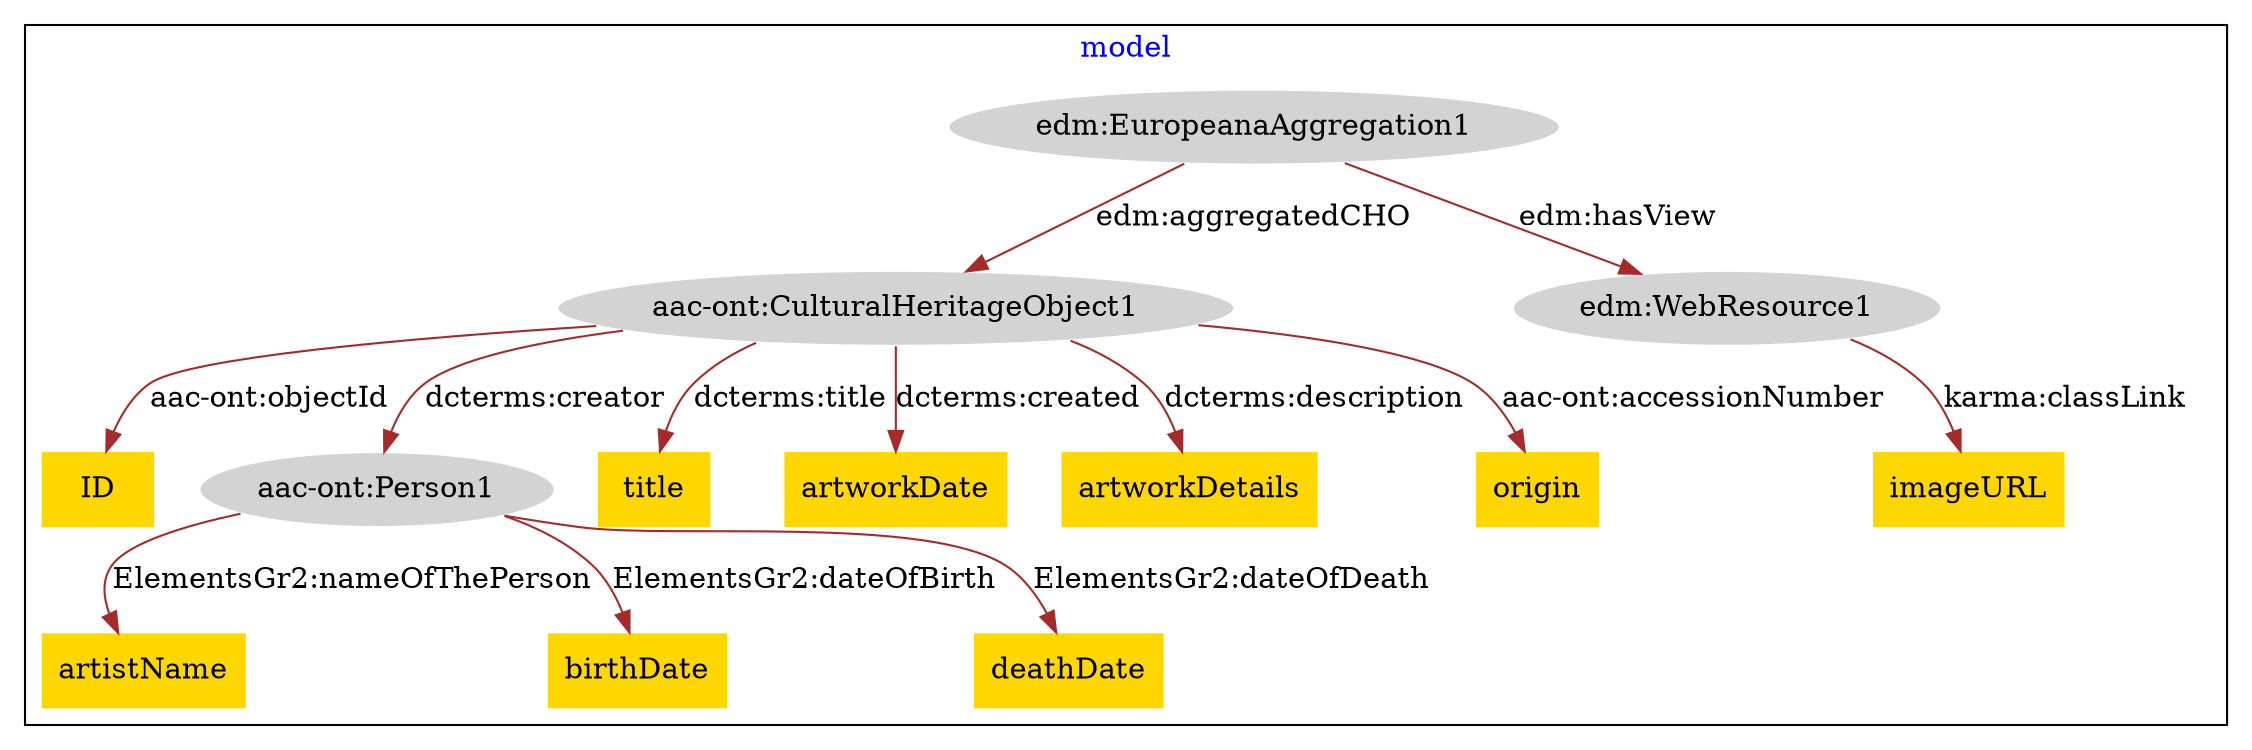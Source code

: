digraph n0 {
fontcolor="blue"
remincross="true"
subgraph cluster {
label="model"
"aac-ont:CulturalHeritageObject1"[style="filled",color="white",fillcolor="lightgray",label="aac-ont:CulturalHeritageObject1"];
"ID"[shape="plaintext",style="filled",fillcolor="gold",label="ID"];
"aac-ont:Person1"[style="filled",color="white",fillcolor="lightgray",label="aac-ont:Person1"];
"artistName"[shape="plaintext",style="filled",fillcolor="gold",label="artistName"];
"birthDate"[shape="plaintext",style="filled",fillcolor="gold",label="birthDate"];
"deathDate"[shape="plaintext",style="filled",fillcolor="gold",label="deathDate"];
"title"[shape="plaintext",style="filled",fillcolor="gold",label="title"];
"artworkDate"[shape="plaintext",style="filled",fillcolor="gold",label="artworkDate"];
"artworkDetails"[shape="plaintext",style="filled",fillcolor="gold",label="artworkDetails"];
"origin"[shape="plaintext",style="filled",fillcolor="gold",label="origin"];
"edm:WebResource1"[style="filled",color="white",fillcolor="lightgray",label="edm:WebResource1"];
"imageURL"[shape="plaintext",style="filled",fillcolor="gold",label="imageURL"];
"edm:EuropeanaAggregation1"[style="filled",color="white",fillcolor="lightgray",label="edm:EuropeanaAggregation1"];
}
"aac-ont:CulturalHeritageObject1" -> "ID"[color="brown",fontcolor="black",label="aac-ont:objectId"];
"aac-ont:Person1" -> "artistName"[color="brown",fontcolor="black",label="ElementsGr2:nameOfThePerson"];
"aac-ont:Person1" -> "birthDate"[color="brown",fontcolor="black",label="ElementsGr2:dateOfBirth"];
"aac-ont:Person1" -> "deathDate"[color="brown",fontcolor="black",label="ElementsGr2:dateOfDeath"];
"aac-ont:CulturalHeritageObject1" -> "title"[color="brown",fontcolor="black",label="dcterms:title"];
"aac-ont:CulturalHeritageObject1" -> "artworkDate"[color="brown",fontcolor="black",label="dcterms:created"];
"aac-ont:CulturalHeritageObject1" -> "artworkDetails"[color="brown",fontcolor="black",label="dcterms:description"];
"aac-ont:CulturalHeritageObject1" -> "origin"[color="brown",fontcolor="black",label="aac-ont:accessionNumber"];
"edm:WebResource1" -> "imageURL"[color="brown",fontcolor="black",label="karma:classLink"];
"edm:EuropeanaAggregation1" -> "aac-ont:CulturalHeritageObject1"[color="brown",fontcolor="black",label="edm:aggregatedCHO"];
"edm:EuropeanaAggregation1" -> "edm:WebResource1"[color="brown",fontcolor="black",label="edm:hasView"];
"aac-ont:CulturalHeritageObject1" -> "aac-ont:Person1"[color="brown",fontcolor="black",label="dcterms:creator"];
}
